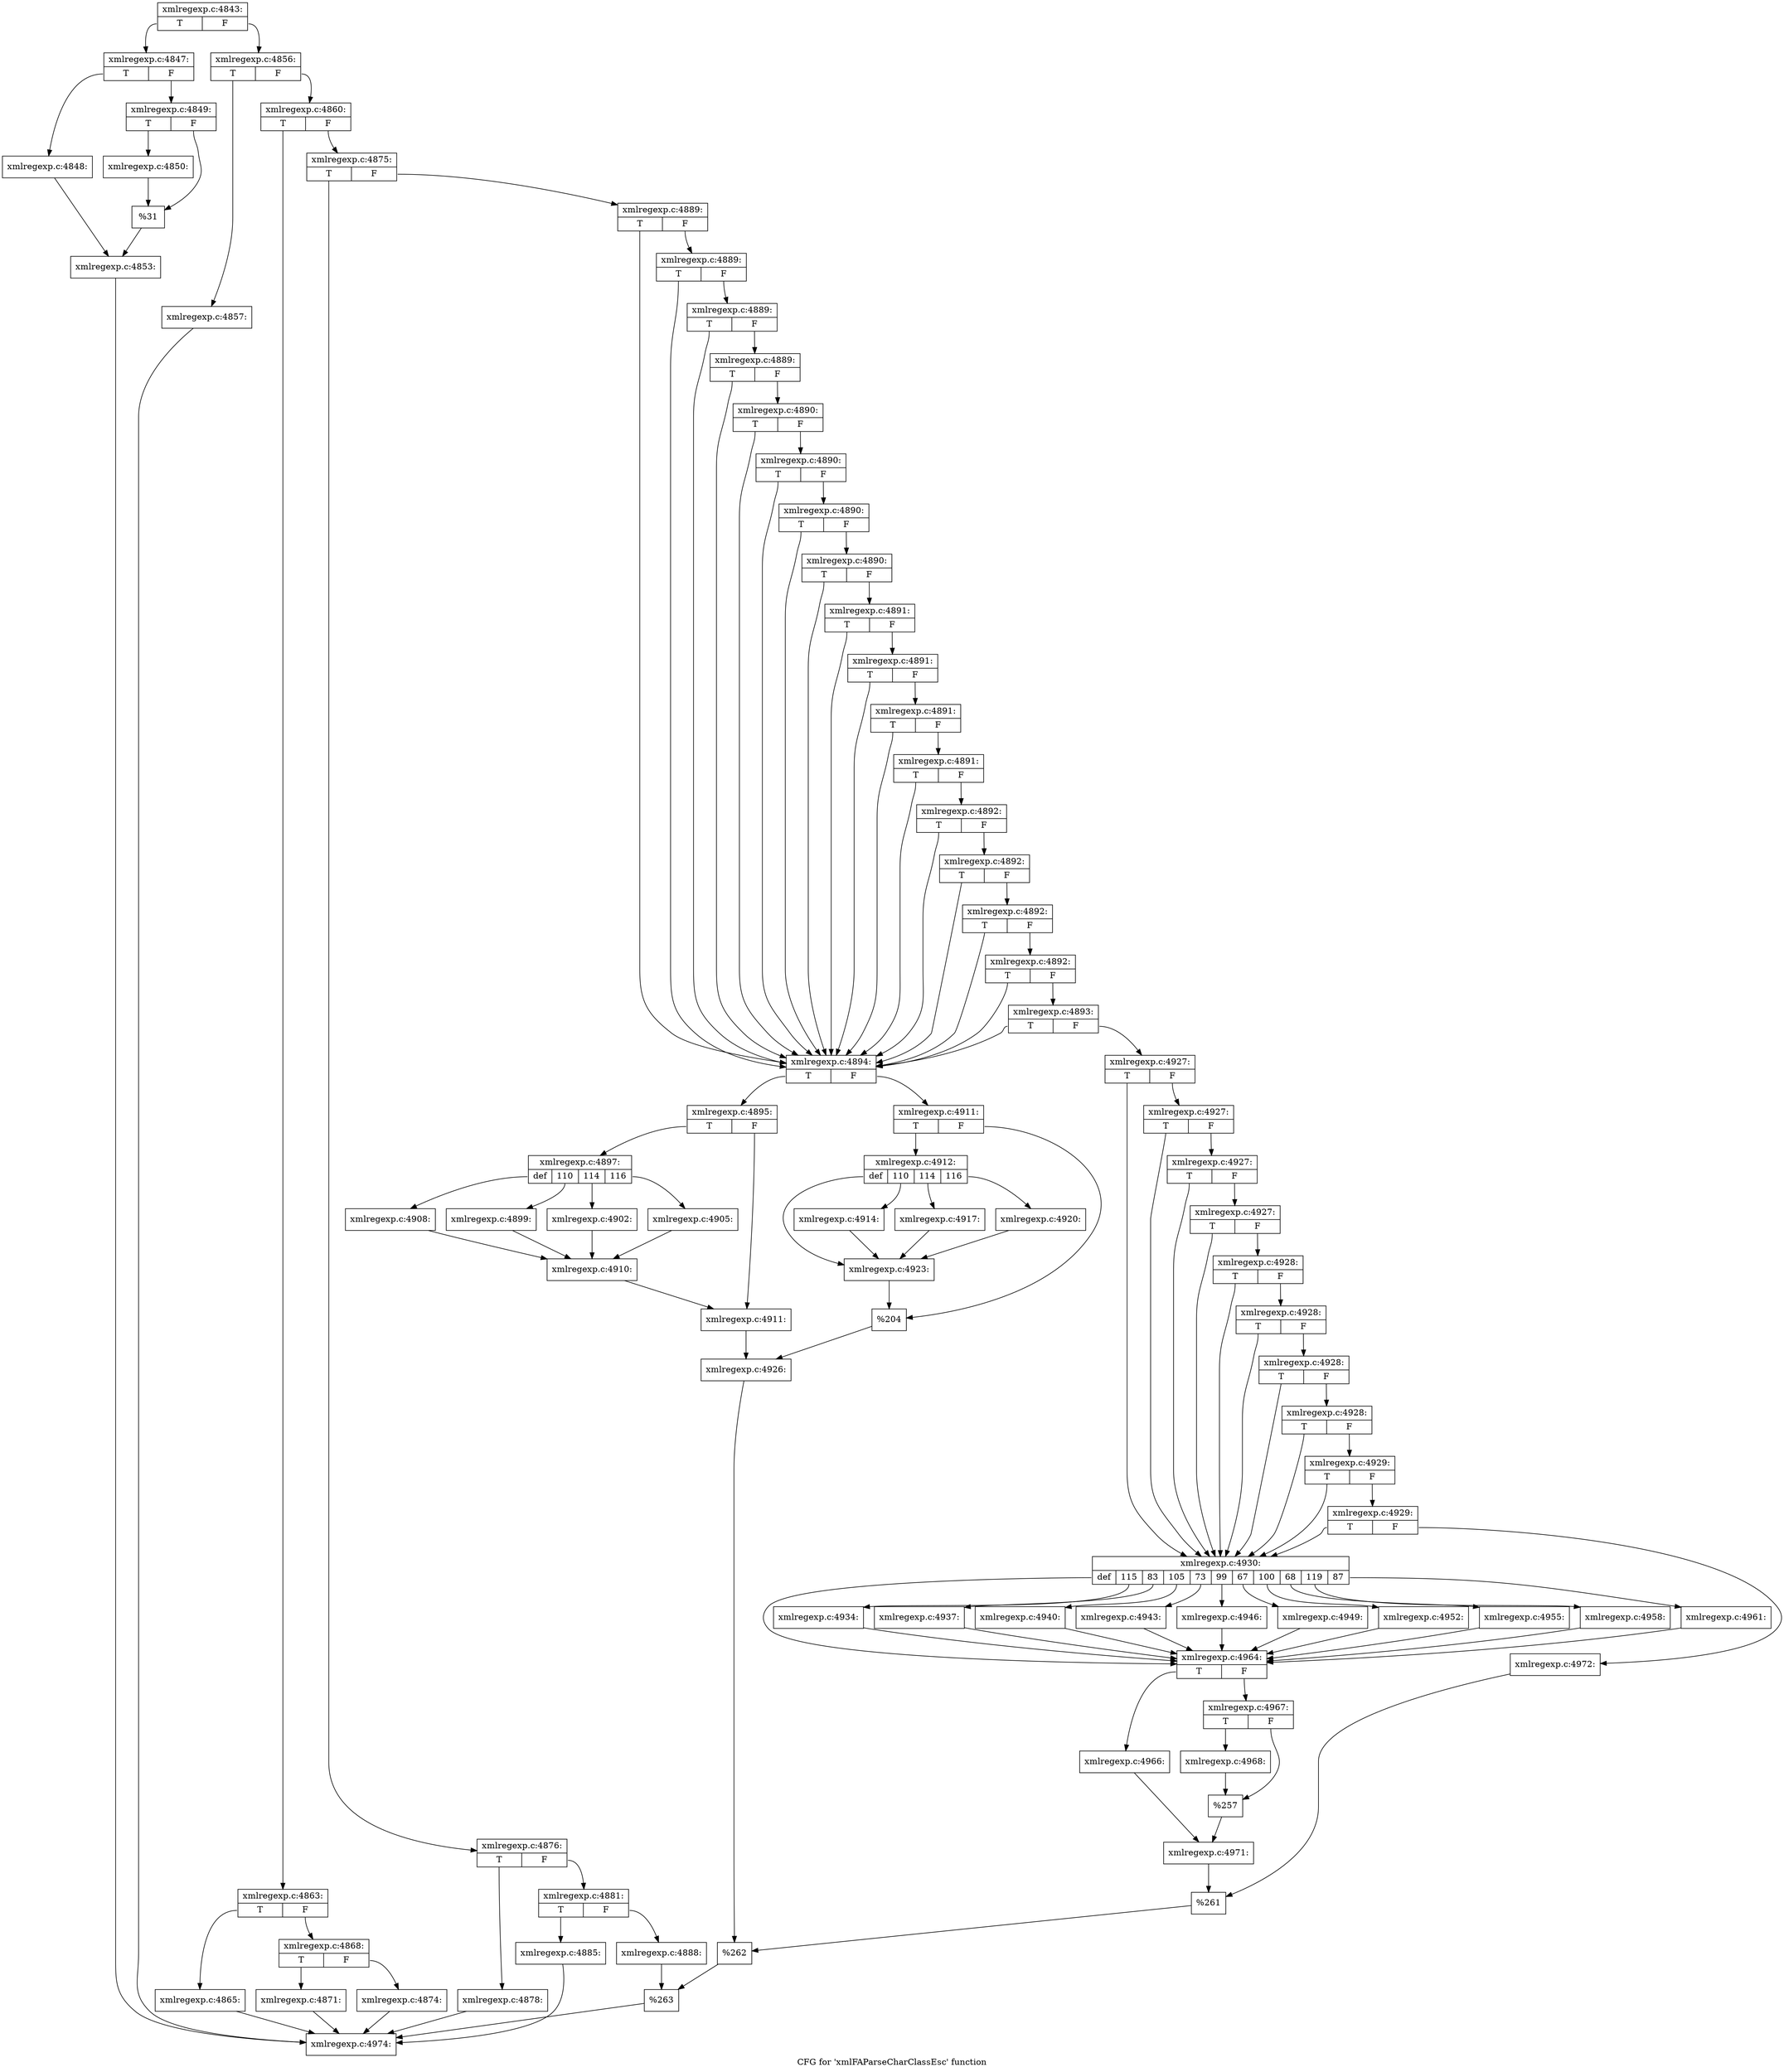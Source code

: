 digraph "CFG for 'xmlFAParseCharClassEsc' function" {
	label="CFG for 'xmlFAParseCharClassEsc' function";

	Node0x41623c0 [shape=record,label="{xmlregexp.c:4843:|{<s0>T|<s1>F}}"];
	Node0x41623c0:s0 -> Node0x4162570;
	Node0x41623c0:s1 -> Node0x41625c0;
	Node0x4162570 [shape=record,label="{xmlregexp.c:4847:|{<s0>T|<s1>F}}"];
	Node0x4162570:s0 -> Node0x43090f0;
	Node0x4162570:s1 -> Node0x4309190;
	Node0x43090f0 [shape=record,label="{xmlregexp.c:4848:}"];
	Node0x43090f0 -> Node0x4309140;
	Node0x4309190 [shape=record,label="{xmlregexp.c:4849:|{<s0>T|<s1>F}}"];
	Node0x4309190:s0 -> Node0x4309a20;
	Node0x4309190:s1 -> Node0x4309a70;
	Node0x4309a20 [shape=record,label="{xmlregexp.c:4850:}"];
	Node0x4309a20 -> Node0x4309a70;
	Node0x4309a70 [shape=record,label="{%31}"];
	Node0x4309a70 -> Node0x4309140;
	Node0x4309140 [shape=record,label="{xmlregexp.c:4853:}"];
	Node0x4309140 -> Node0x430bca0;
	Node0x41625c0 [shape=record,label="{xmlregexp.c:4856:|{<s0>T|<s1>F}}"];
	Node0x41625c0:s0 -> Node0x430ab90;
	Node0x41625c0:s1 -> Node0x430abe0;
	Node0x430ab90 [shape=record,label="{xmlregexp.c:4857:}"];
	Node0x430ab90 -> Node0x430bca0;
	Node0x430abe0 [shape=record,label="{xmlregexp.c:4860:|{<s0>T|<s1>F}}"];
	Node0x430abe0:s0 -> Node0x430bc50;
	Node0x430abe0:s1 -> Node0x430bcf0;
	Node0x430bc50 [shape=record,label="{xmlregexp.c:4863:|{<s0>T|<s1>F}}"];
	Node0x430bc50:s0 -> Node0x430c2f0;
	Node0x430bc50:s1 -> Node0x430c340;
	Node0x430c2f0 [shape=record,label="{xmlregexp.c:4865:}"];
	Node0x430c2f0 -> Node0x430bca0;
	Node0x430c340 [shape=record,label="{xmlregexp.c:4868:|{<s0>T|<s1>F}}"];
	Node0x430c340:s0 -> Node0x430d810;
	Node0x430c340:s1 -> Node0x430db40;
	Node0x430d810 [shape=record,label="{xmlregexp.c:4871:}"];
	Node0x430d810 -> Node0x430bca0;
	Node0x430db40 [shape=record,label="{xmlregexp.c:4874:}"];
	Node0x430db40 -> Node0x430bca0;
	Node0x430bcf0 [shape=record,label="{xmlregexp.c:4875:|{<s0>T|<s1>F}}"];
	Node0x430bcf0:s0 -> Node0x430e5d0;
	Node0x430bcf0:s1 -> Node0x430e670;
	Node0x430e5d0 [shape=record,label="{xmlregexp.c:4876:|{<s0>T|<s1>F}}"];
	Node0x430e5d0:s0 -> Node0x430ebf0;
	Node0x430e5d0:s1 -> Node0x430ec40;
	Node0x430ebf0 [shape=record,label="{xmlregexp.c:4878:}"];
	Node0x430ebf0 -> Node0x430bca0;
	Node0x430ec40 [shape=record,label="{xmlregexp.c:4881:|{<s0>T|<s1>F}}"];
	Node0x430ec40:s0 -> Node0x430fc10;
	Node0x430ec40:s1 -> Node0x430fc60;
	Node0x430fc10 [shape=record,label="{xmlregexp.c:4885:}"];
	Node0x430fc10 -> Node0x430bca0;
	Node0x430fc60 [shape=record,label="{xmlregexp.c:4888:}"];
	Node0x430fc60 -> Node0x430e620;
	Node0x430e670 [shape=record,label="{xmlregexp.c:4889:|{<s0>T|<s1>F}}"];
	Node0x430e670:s0 -> Node0x430d380;
	Node0x430e670:s1 -> Node0x4310dc0;
	Node0x4310dc0 [shape=record,label="{xmlregexp.c:4889:|{<s0>T|<s1>F}}"];
	Node0x4310dc0:s0 -> Node0x430d380;
	Node0x4310dc0:s1 -> Node0x4310d40;
	Node0x4310d40 [shape=record,label="{xmlregexp.c:4889:|{<s0>T|<s1>F}}"];
	Node0x4310d40:s0 -> Node0x430d380;
	Node0x4310d40:s1 -> Node0x4310cc0;
	Node0x4310cc0 [shape=record,label="{xmlregexp.c:4889:|{<s0>T|<s1>F}}"];
	Node0x4310cc0:s0 -> Node0x430d380;
	Node0x4310cc0:s1 -> Node0x4310c40;
	Node0x4310c40 [shape=record,label="{xmlregexp.c:4890:|{<s0>T|<s1>F}}"];
	Node0x4310c40:s0 -> Node0x430d380;
	Node0x4310c40:s1 -> Node0x4310bc0;
	Node0x4310bc0 [shape=record,label="{xmlregexp.c:4890:|{<s0>T|<s1>F}}"];
	Node0x4310bc0:s0 -> Node0x430d380;
	Node0x4310bc0:s1 -> Node0x4310b40;
	Node0x4310b40 [shape=record,label="{xmlregexp.c:4890:|{<s0>T|<s1>F}}"];
	Node0x4310b40:s0 -> Node0x430d380;
	Node0x4310b40:s1 -> Node0x4310ac0;
	Node0x4310ac0 [shape=record,label="{xmlregexp.c:4890:|{<s0>T|<s1>F}}"];
	Node0x4310ac0:s0 -> Node0x430d380;
	Node0x4310ac0:s1 -> Node0x4310a40;
	Node0x4310a40 [shape=record,label="{xmlregexp.c:4891:|{<s0>T|<s1>F}}"];
	Node0x4310a40:s0 -> Node0x430d380;
	Node0x4310a40:s1 -> Node0x43109c0;
	Node0x43109c0 [shape=record,label="{xmlregexp.c:4891:|{<s0>T|<s1>F}}"];
	Node0x43109c0:s0 -> Node0x430d380;
	Node0x43109c0:s1 -> Node0x4310970;
	Node0x4310970 [shape=record,label="{xmlregexp.c:4891:|{<s0>T|<s1>F}}"];
	Node0x4310970:s0 -> Node0x430d380;
	Node0x4310970:s1 -> Node0x4310920;
	Node0x4310920 [shape=record,label="{xmlregexp.c:4891:|{<s0>T|<s1>F}}"];
	Node0x4310920:s0 -> Node0x430d380;
	Node0x4310920:s1 -> Node0x43108d0;
	Node0x43108d0 [shape=record,label="{xmlregexp.c:4892:|{<s0>T|<s1>F}}"];
	Node0x43108d0:s0 -> Node0x430d380;
	Node0x43108d0:s1 -> Node0x4310880;
	Node0x4310880 [shape=record,label="{xmlregexp.c:4892:|{<s0>T|<s1>F}}"];
	Node0x4310880:s0 -> Node0x430d380;
	Node0x4310880:s1 -> Node0x4310830;
	Node0x4310830 [shape=record,label="{xmlregexp.c:4892:|{<s0>T|<s1>F}}"];
	Node0x4310830:s0 -> Node0x430d380;
	Node0x4310830:s1 -> Node0x430d730;
	Node0x430d730 [shape=record,label="{xmlregexp.c:4892:|{<s0>T|<s1>F}}"];
	Node0x430d730:s0 -> Node0x430d380;
	Node0x430d730:s1 -> Node0x430d6e0;
	Node0x430d6e0 [shape=record,label="{xmlregexp.c:4893:|{<s0>T|<s1>F}}"];
	Node0x430d6e0:s0 -> Node0x430d380;
	Node0x430d6e0:s1 -> Node0x430d950;
	Node0x430d380 [shape=record,label="{xmlregexp.c:4894:|{<s0>T|<s1>F}}"];
	Node0x430d380:s0 -> Node0x43131b0;
	Node0x430d380:s1 -> Node0x4313250;
	Node0x43131b0 [shape=record,label="{xmlregexp.c:4895:|{<s0>T|<s1>F}}"];
	Node0x43131b0:s0 -> Node0x4313a20;
	Node0x43131b0:s1 -> Node0x4313a70;
	Node0x4313a20 [shape=record,label="{xmlregexp.c:4897:|{<s0>def|<s1>110|<s2>114|<s3>116}}"];
	Node0x4313a20:s0 -> Node0x4313f70;
	Node0x4313a20:s1 -> Node0x43142b0;
	Node0x4313a20:s2 -> Node0x4314700;
	Node0x4313a20:s3 -> Node0x4314b50;
	Node0x43142b0 [shape=record,label="{xmlregexp.c:4899:}"];
	Node0x43142b0 -> Node0x4313ef0;
	Node0x4314700 [shape=record,label="{xmlregexp.c:4902:}"];
	Node0x4314700 -> Node0x4313ef0;
	Node0x4314b50 [shape=record,label="{xmlregexp.c:4905:}"];
	Node0x4314b50 -> Node0x4313ef0;
	Node0x4313f70 [shape=record,label="{xmlregexp.c:4908:}"];
	Node0x4313f70 -> Node0x4313ef0;
	Node0x4313ef0 [shape=record,label="{xmlregexp.c:4910:}"];
	Node0x4313ef0 -> Node0x4313a70;
	Node0x4313a70 [shape=record,label="{xmlregexp.c:4911:}"];
	Node0x4313a70 -> Node0x4313200;
	Node0x4313250 [shape=record,label="{xmlregexp.c:4911:|{<s0>T|<s1>F}}"];
	Node0x4313250:s0 -> Node0x4315680;
	Node0x4313250:s1 -> Node0x43156d0;
	Node0x4315680 [shape=record,label="{xmlregexp.c:4912:|{<s0>def|<s1>110|<s2>114|<s3>116}}"];
	Node0x4315680:s0 -> Node0x4315c80;
	Node0x4315680:s1 -> Node0x4316040;
	Node0x4315680:s2 -> Node0x4316230;
	Node0x4315680:s3 -> Node0x4316420;
	Node0x4316040 [shape=record,label="{xmlregexp.c:4914:}"];
	Node0x4316040 -> Node0x4315c80;
	Node0x4316230 [shape=record,label="{xmlregexp.c:4917:}"];
	Node0x4316230 -> Node0x4315c80;
	Node0x4316420 [shape=record,label="{xmlregexp.c:4920:}"];
	Node0x4316420 -> Node0x4315c80;
	Node0x4315c80 [shape=record,label="{xmlregexp.c:4923:}"];
	Node0x4315c80 -> Node0x43156d0;
	Node0x43156d0 [shape=record,label="{%204}"];
	Node0x43156d0 -> Node0x4313200;
	Node0x4313200 [shape=record,label="{xmlregexp.c:4926:}"];
	Node0x4313200 -> Node0x430d900;
	Node0x430d950 [shape=record,label="{xmlregexp.c:4927:|{<s0>T|<s1>F}}"];
	Node0x430d950:s0 -> Node0x4315d00;
	Node0x430d950:s1 -> Node0x4317770;
	Node0x4317770 [shape=record,label="{xmlregexp.c:4927:|{<s0>T|<s1>F}}"];
	Node0x4317770:s0 -> Node0x4315d00;
	Node0x4317770:s1 -> Node0x43176f0;
	Node0x43176f0 [shape=record,label="{xmlregexp.c:4927:|{<s0>T|<s1>F}}"];
	Node0x43176f0:s0 -> Node0x4315d00;
	Node0x43176f0:s1 -> Node0x4317670;
	Node0x4317670 [shape=record,label="{xmlregexp.c:4927:|{<s0>T|<s1>F}}"];
	Node0x4317670:s0 -> Node0x4315d00;
	Node0x4317670:s1 -> Node0x43175f0;
	Node0x43175f0 [shape=record,label="{xmlregexp.c:4928:|{<s0>T|<s1>F}}"];
	Node0x43175f0:s0 -> Node0x4315d00;
	Node0x43175f0:s1 -> Node0x4317570;
	Node0x4317570 [shape=record,label="{xmlregexp.c:4928:|{<s0>T|<s1>F}}"];
	Node0x4317570:s0 -> Node0x4315d00;
	Node0x4317570:s1 -> Node0x43174f0;
	Node0x43174f0 [shape=record,label="{xmlregexp.c:4928:|{<s0>T|<s1>F}}"];
	Node0x43174f0:s0 -> Node0x4315d00;
	Node0x43174f0:s1 -> Node0x4317470;
	Node0x4317470 [shape=record,label="{xmlregexp.c:4928:|{<s0>T|<s1>F}}"];
	Node0x4317470:s0 -> Node0x4315d00;
	Node0x4317470:s1 -> Node0x43173f0;
	Node0x43173f0 [shape=record,label="{xmlregexp.c:4929:|{<s0>T|<s1>F}}"];
	Node0x43173f0:s0 -> Node0x4315d00;
	Node0x43173f0:s1 -> Node0x4317370;
	Node0x4317370 [shape=record,label="{xmlregexp.c:4929:|{<s0>T|<s1>F}}"];
	Node0x4317370:s0 -> Node0x4315d00;
	Node0x4317370:s1 -> Node0x4317320;
	Node0x4315d00 [shape=record,label="{xmlregexp.c:4930:|{<s0>def|<s1>115|<s2>83|<s3>105|<s4>73|<s5>99|<s6>67|<s7>100|<s8>68|<s9>119|<s10>87}}"];
	Node0x4315d00:s0 -> Node0x43191f0;
	Node0x4315d00:s1 -> Node0x43195b0;
	Node0x4315d00:s2 -> Node0x43197a0;
	Node0x4315d00:s3 -> Node0x4319990;
	Node0x4315d00:s4 -> Node0x4319b80;
	Node0x4315d00:s5 -> Node0x4319d70;
	Node0x4315d00:s6 -> Node0x4319f60;
	Node0x4315d00:s7 -> Node0x431a150;
	Node0x4315d00:s8 -> Node0x431a340;
	Node0x4315d00:s9 -> Node0x431a530;
	Node0x4315d00:s10 -> Node0x431a720;
	Node0x43195b0 [shape=record,label="{xmlregexp.c:4934:}"];
	Node0x43195b0 -> Node0x43191f0;
	Node0x43197a0 [shape=record,label="{xmlregexp.c:4937:}"];
	Node0x43197a0 -> Node0x43191f0;
	Node0x4319990 [shape=record,label="{xmlregexp.c:4940:}"];
	Node0x4319990 -> Node0x43191f0;
	Node0x4319b80 [shape=record,label="{xmlregexp.c:4943:}"];
	Node0x4319b80 -> Node0x43191f0;
	Node0x4319d70 [shape=record,label="{xmlregexp.c:4946:}"];
	Node0x4319d70 -> Node0x43191f0;
	Node0x4319f60 [shape=record,label="{xmlregexp.c:4949:}"];
	Node0x4319f60 -> Node0x43191f0;
	Node0x431a150 [shape=record,label="{xmlregexp.c:4952:}"];
	Node0x431a150 -> Node0x43191f0;
	Node0x431a340 [shape=record,label="{xmlregexp.c:4955:}"];
	Node0x431a340 -> Node0x43191f0;
	Node0x431a530 [shape=record,label="{xmlregexp.c:4958:}"];
	Node0x431a530 -> Node0x43191f0;
	Node0x431a720 [shape=record,label="{xmlregexp.c:4961:}"];
	Node0x431a720 -> Node0x43191f0;
	Node0x43191f0 [shape=record,label="{xmlregexp.c:4964:|{<s0>T|<s1>F}}"];
	Node0x43191f0:s0 -> Node0x4319270;
	Node0x43191f0:s1 -> Node0x431ad00;
	Node0x4319270 [shape=record,label="{xmlregexp.c:4966:}"];
	Node0x4319270 -> Node0x431acb0;
	Node0x431ad00 [shape=record,label="{xmlregexp.c:4967:|{<s0>T|<s1>F}}"];
	Node0x431ad00:s0 -> Node0x431b650;
	Node0x431ad00:s1 -> Node0x431b6a0;
	Node0x431b650 [shape=record,label="{xmlregexp.c:4968:}"];
	Node0x431b650 -> Node0x431b6a0;
	Node0x431b6a0 [shape=record,label="{%257}"];
	Node0x431b6a0 -> Node0x431acb0;
	Node0x431acb0 [shape=record,label="{xmlregexp.c:4971:}"];
	Node0x431acb0 -> Node0x43172d0;
	Node0x4317320 [shape=record,label="{xmlregexp.c:4972:}"];
	Node0x4317320 -> Node0x43172d0;
	Node0x43172d0 [shape=record,label="{%261}"];
	Node0x43172d0 -> Node0x430d900;
	Node0x430d900 [shape=record,label="{%262}"];
	Node0x430d900 -> Node0x430e620;
	Node0x430e620 [shape=record,label="{%263}"];
	Node0x430e620 -> Node0x430bca0;
	Node0x430bca0 [shape=record,label="{xmlregexp.c:4974:}"];
}

